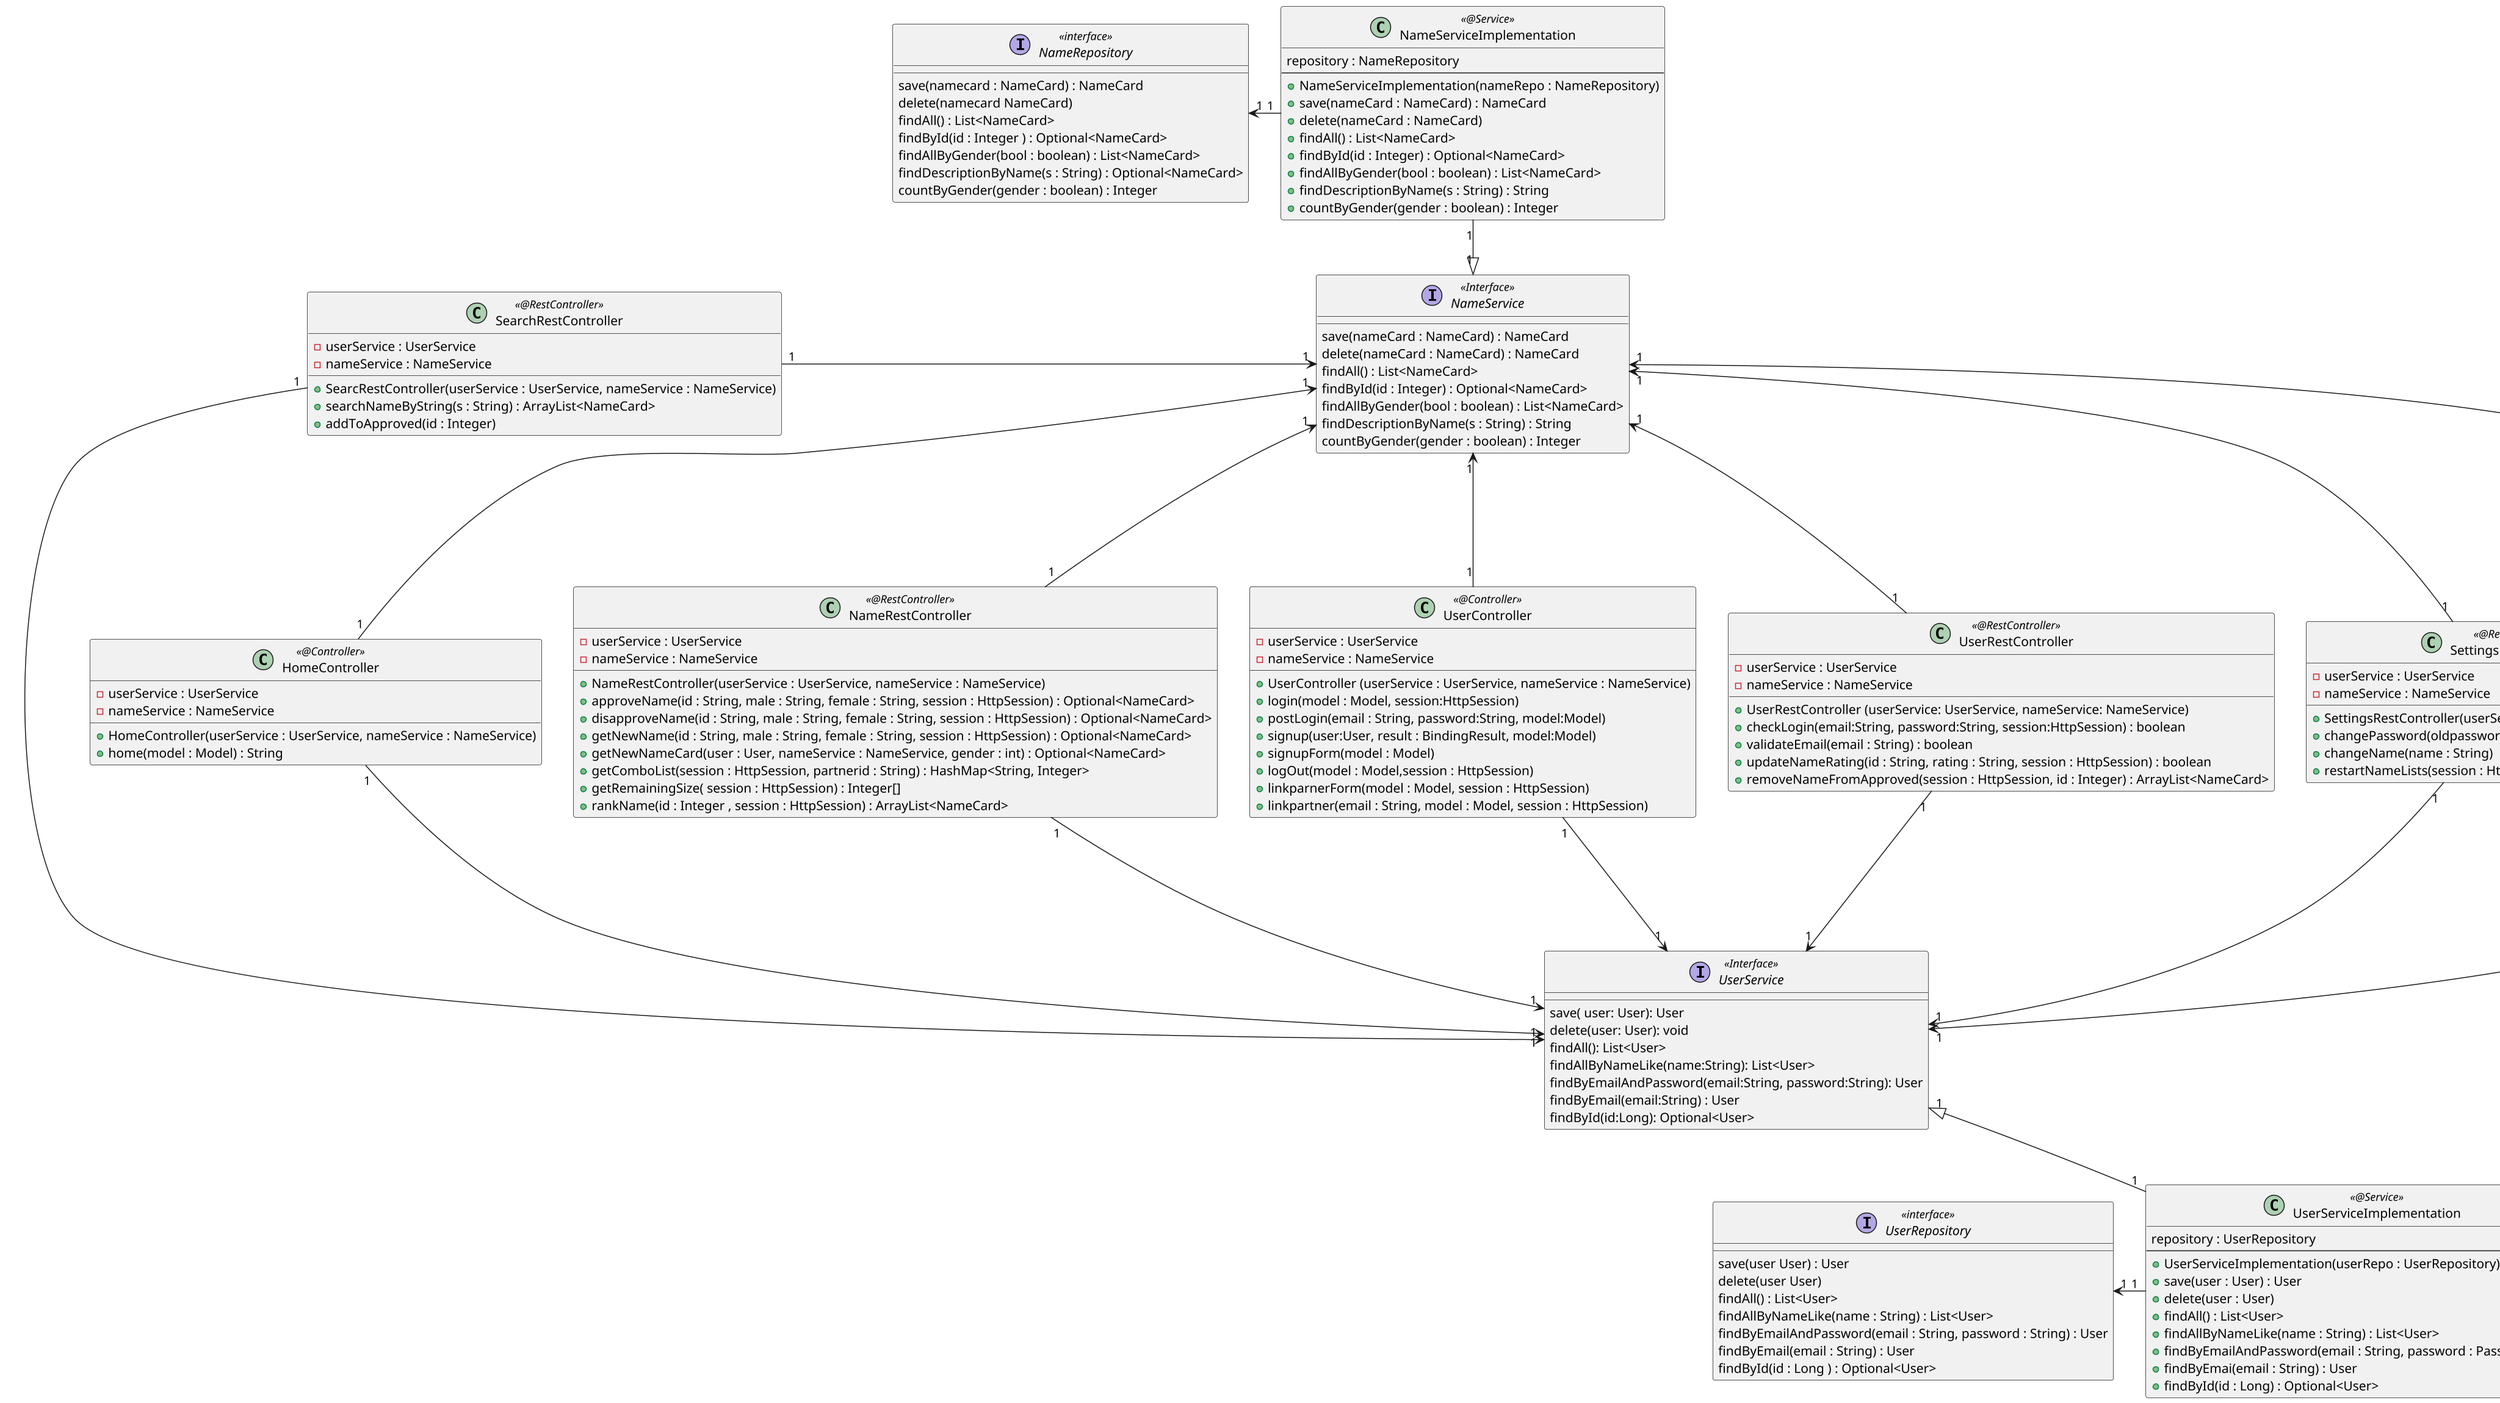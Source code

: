 @startuml Nafnaneistar
scale 1.5
package Server {


Class  User <<@Entity >> {
    -id : Long
    -name : String
    -email : String
    -password : String
    -availableNames : ArrayList<Integer>
    -approvedNames : HashMap<Integer, Integer>
    -linkedPartners : ArrayList<Long>
    --
    +User()
    +User(name : String, email : String, password : String, availableNames : ArrayList<Integer>)
    +approveName(id : Integer) : ArrayList<Integer>
    +disapproveName(id : Integer) : ArrayList<Integer>
    +removeApprovedName(id: Integer)
    +addLinkedPartner(id : Long)
    +removeLinkedPartner(id : Long) : boolean
    +getAvailableNamesSize() : int
    +getRandomNameId() : Integer
    +getRandomNameId(genderList : ArrayList<Integer>) : Integer
    +updateRatingById(id : Integer, rating : Integer)
    +[Getters & Setters]
}
Class NameCard <<@Entity>> {
    -id : Integer
    -name : String
    -description : String
    -gender : boolean
    --
    +NameCard()
    +NameCard(id : Integer, name : String, description : String)
    .. Modified getter ..
    +getGender() : int
    --
    +[Getters and Setters]
}

class NameController <<@Controller>> {
    -userService : UserService
    -nameService : NameService
    +NameController(userService : UserService, nameService : NameService)
    +swipeNames(model: Model, session HttpSession) : String
    +viewLiked(model : Model, session HttpSession) : String
}
}
class HomeController <<@Controller>> {
    -userService : UserService
    -nameService : NameService
    +HomeController(userService : UserService, nameService : NameService)
    +home(model : Model) : String
}

class NameRestController <<@RestController>> {
    -userService : UserService
    -nameService : NameService
    +NameRestController(userService : UserService, nameService : NameService)
    +approveName(id : String, male : String, female : String, session : HttpSession) : Optional<NameCard>
    +disapproveName(id : String, male : String, female : String, session : HttpSession) : Optional<NameCard>
    +getNewName(id : String, male : String, female : String, session : HttpSession) : Optional<NameCard>
    +getNewNameCard(user : User, nameService : NameService, gender : int) : Optional<NameCard>
    +getComboList(session : HttpSession, partnerid : String) : HashMap<String, Integer>
    +getRemainingSize( session : HttpSession) : Integer[]
    +rankName(id : Integer , session : HttpSession) : ArrayList<NameCard>

}

class UserController <<@Controller>> {
    -userService : UserService
    -nameService : NameService
    +UserController (userService : UserService, nameService : NameService)
    +login(model : Model, session:HttpSession)
    +postLogin(email : String, password:String, model:Model)
    +signup(user:User, result : BindingResult, model:Model)
    +signupForm(model : Model)
    +logOut(model : Model,session : HttpSession)
    +linkparnerForm(model : Model, session : HttpSession)
    +linkpartner(email : String, model : Model, session : HttpSession)


}

class UserRestController <<@RestController>> {
    -userService : UserService
    -nameService : NameService
    +UserRestController (userService: UserService, nameService: NameService)
    +checkLogin(email:String, password:String, session:HttpSession) : boolean
    +validateEmail(email : String) : boolean
    +updateNameRating(id : String, rating : String, session : HttpSession) : boolean 
    +removeNameFromApproved(session : HttpSession, id : Integer) : ArrayList<NameCard>
}

Interface UserService <<Interface>> {
    save( user: User): User
    delete(user: User): void
    findAll(): List<User>
    findAllByNameLike(name:String): List<User>
    findByEmailAndPassword(email:String, password:String): User
    findByEmail(email:String) : User
    findById(id:Long): Optional<User>
}
class UserServiceImplementation <<@Service>> {
    repository : UserRepository
    --
    +UserServiceImplementation(userRepo : UserRepository)
    +save(user : User) : User
    +delete(user : User)
    +findAll() : List<User>
    +findAllByNameLike(name : String) : List<User>
    +findByEmailAndPassword(email : String, password : Password) :User
    +findByEmai(email : String) : User
    +findById(id : Long) : Optional<User>
}


Interface NameRepository<<interface>> {
    save(namecard : NameCard) : NameCard
    delete(namecard NameCard)
    findAll() : List<NameCard>
    findById(id : Integer ) : Optional<NameCard>
    findAllByGender(bool : boolean) : List<NameCard>
    findDescriptionByName(s : String) : Optional<NameCard>
    countByGender(gender : boolean) : Integer

}

Interface UserRepository<<interface>> {
    save(user User) : User
    delete(user User)
    findAll() : List<User>
    findAllByNameLike(name : String) : List<User>
    findByEmailAndPassword(email : String, password : String) : User
    findByEmail(email : String) : User
    findById(id : Long ) : Optional<User>
}

Interface NameService <<Interface>> {
    save(nameCard : NameCard) : NameCard
    delete(nameCard : NameCard) : NameCard
    findAll() : List<NameCard>
    findById(id : Integer) : Optional<NameCard>
    findAllByGender(bool : boolean) : List<NameCard>
    findDescriptionByName(s : String) : String
    countByGender(gender : boolean) : Integer
}

class NameServiceImplementation <<@Service>> {
    repository : NameRepository
    --
    +NameServiceImplementation(nameRepo : NameRepository)
    +save(nameCard : NameCard) : NameCard
    +delete(nameCard : NameCard)
    +findAll() : List<NameCard>
    +findById(id : Integer) : Optional<NameCard>
    +findAllByGender(bool : boolean) : List<NameCard>
    +findDescriptionByName(s : String) : String
    +countByGender(gender : boolean) : Integer
}

class UserUtils {
    +initAvailable(user : user, nameService : NameService)
    +getGenderList(user : User, nameService : NameService) : ArrayList<Integer>
    +getGenderList(ids : Set<Integer>, nameService : NameService, int gender) : ArrayList<Integer>
    +isLoggedIn(user : User) : boolean
}

class SearchRestController<<@RestController>> {
    -userService : UserService
    -nameService : NameService
    +SearcRestController(userService : UserService, nameService : NameService)
    +searchNameByString(s : String) : ArrayList<NameCard>
    +addToApproved(id : Integer)
}

class SettingsRestController<<@RestController>> {
    -userService : UserService
    -nameService : NameService
    +SettingsRestController(userService : UserService)
    +changePassword(oldpassword : String, newpassword : String)
    +changeName(name : String)
    +restartNameLists(session : HttpSession)

}

NameServiceImplementation "1" --|> "1" NameService
UserServiceImplementation "1" -up-|> "1" UserService

NameRepository "1" <- "1" NameServiceImplementation
UserServiceImplementation "1" -l-> "1" UserRepository

UserController "1" --> "1" UserService 
NameController "1" --> "1" UserService
SettingsRestController "1" -r-> "1" UserService

UserRestController "1" --> "1" UserService
NameService "1" <-- "1" UserRestController

NameService "1" <-- "1" HomeController
HomeController "1" --> "1" UserService

NameService "1" <- "1" NameController
NameService "1" <-- "1" UserController

NameService "1" <-- "1" SettingsRestController

NameService "1" <-- "1" NameRestController
NameRestController "1" --> "1" UserService

SearchRestController "1" -> "1" UserService 
SearchRestController "1" -> "1"  NameService

UserServiceImplementation -[hidden]-> NameCard
NameCard -[hidden]> UserUtils
User -[hidden]> NameCard


@enduml